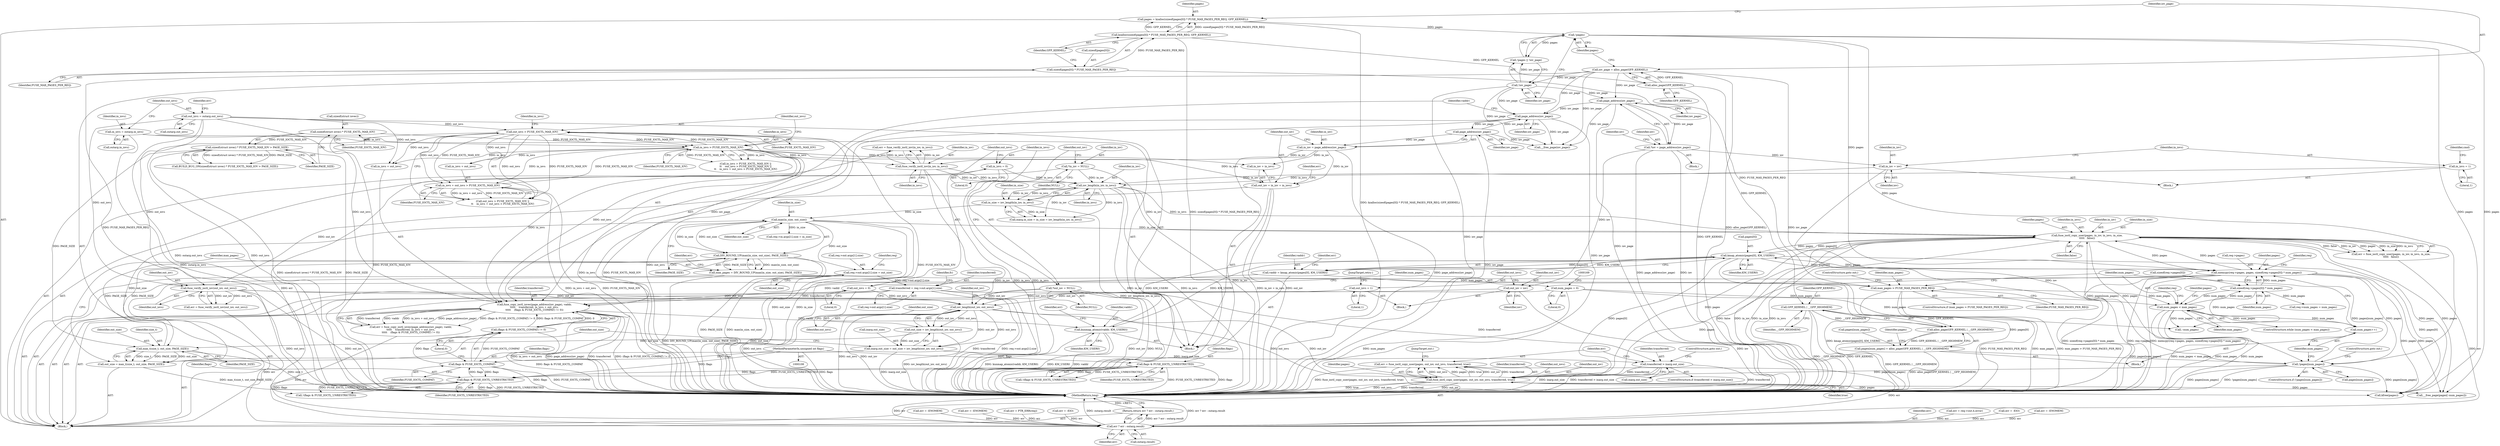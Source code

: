 digraph "0_linux_7572777eef78ebdee1ecb7c258c0ef94d35bad16@API" {
"1000630" [label="(Call,err = fuse_ioctl_copy_user(pages, out_iov, out_iovs, transferred, true))"];
"1000632" [label="(Call,fuse_ioctl_copy_user(pages, out_iov, out_iovs, transferred, true))"];
"1000567" [label="(Call,kmap_atomic(pages[0], KM_USER0))"];
"1000421" [label="(Call,fuse_ioctl_copy_user(pages, in_iov, in_iovs, in_size,\n\t\t\t\t\t   false))"];
"1000323" [label="(Call,memcpy(req->pages, pages, sizeof(req->pages[0]) * num_pages))"];
"1000192" [label="(Call,!pages)"];
"1000176" [label="(Call,pages = kzalloc(sizeof(pages[0]) * FUSE_MAX_PAGES_PER_REQ, GFP_KERNEL))"];
"1000178" [label="(Call,kzalloc(sizeof(pages[0]) * FUSE_MAX_PAGES_PER_REQ, GFP_KERNEL))"];
"1000179" [label="(Call,sizeof(pages[0]) * FUSE_MAX_PAGES_PER_REQ)"];
"1000300" [label="(Call,!pages[num_pages])"];
"1000291" [label="(Call,pages[num_pages] = alloc_page(GFP_KERNEL | __GFP_HIGHMEM))"];
"1000295" [label="(Call,alloc_page(GFP_KERNEL | __GFP_HIGHMEM))"];
"1000296" [label="(Call,GFP_KERNEL | __GFP_HIGHMEM)"];
"1000188" [label="(Call,alloc_page(GFP_KERNEL))"];
"1000328" [label="(Call,sizeof(req->pages[0]) * num_pages)"];
"1000287" [label="(Call,num_pages < max_pages)"];
"1000157" [label="(Call,num_pages = 0)"];
"1000305" [label="(Call,num_pages++)"];
"1000282" [label="(Call,max_pages > FUSE_MAX_PAGES_PER_REQ)"];
"1000270" [label="(Call,max_pages = DIV_ROUND_UP(max(in_size, out_size), PAGE_SIZE))"];
"1000272" [label="(Call,DIV_ROUND_UP(max(in_size, out_size), PAGE_SIZE))"];
"1000273" [label="(Call,max(in_size, out_size))"];
"1000250" [label="(Call,in_size = iov_length(in_iov, in_iovs))"];
"1000252" [label="(Call,iov_length(in_iov, in_iovs))"];
"1000141" [label="(Call,*in_iov = NULL)"];
"1000227" [label="(Call,in_iov = iov)"];
"1000204" [label="(Call,*iov = page_address(iov_page))"];
"1000206" [label="(Call,page_address(iov_page))"];
"1000186" [label="(Call,iov_page = alloc_page(GFP_KERNEL))"];
"1000194" [label="(Call,!iov_page)"];
"1000604" [label="(Call,fuse_verify_ioctl_iov(in_iov, in_iovs))"];
"1000593" [label="(Call,in_iov = page_address(iov_page))"];
"1000595" [label="(Call,page_address(iov_page))"];
"1000575" [label="(Call,page_address(iov_page))"];
"1000552" [label="(Call,in_iovs > FUSE_IOCTL_MAX_IOV)"];
"1000536" [label="(Call,in_iovs = outarg.in_iovs)"];
"1000559" [label="(Call,in_iovs + out_iovs > FUSE_IOCTL_MAX_IOV)"];
"1000556" [label="(Call,out_iovs > FUSE_IOCTL_MAX_IOV)"];
"1000541" [label="(Call,out_iovs = outarg.out_iovs)"];
"1000167" [label="(Call,sizeof(struct iovec) * FUSE_IOCTL_MAX_IOV)"];
"1000230" [label="(Call,in_iovs = 1)"];
"1000149" [label="(Call,in_iovs = 0)"];
"1000264" [label="(Call,out_size = max_t(size_t, out_size, PAGE_SIZE))"];
"1000266" [label="(Call,max_t(size_t, out_size, PAGE_SIZE))"];
"1000259" [label="(Call,out_size = iov_length(out_iov, out_iovs))"];
"1000261" [label="(Call,iov_length(out_iov, out_iovs))"];
"1000612" [label="(Call,fuse_verify_ioctl_iov(out_iov, out_iovs))"];
"1000597" [label="(Call,out_iov = in_iov + in_iovs)"];
"1000239" [label="(Call,out_iov = iov)"];
"1000145" [label="(Call,*out_iov = NULL)"];
"1000153" [label="(Call,out_iovs = 0)"];
"1000242" [label="(Call,out_iovs = 1)"];
"1000166" [label="(Call,sizeof(struct iovec) * FUSE_IOCTL_MAX_IOV > PAGE_SIZE)"];
"1000587" [label="(Call,kunmap_atomic(vaddr, KM_USER0))"];
"1000574" [label="(Call,fuse_copy_ioctl_iovec(page_address(iov_page), vaddr,\n\t\t\t\t\t    transferred, in_iovs + out_iovs,\n\t\t\t\t\t    (flags & FUSE_IOCTL_COMPAT) != 0))"];
"1000565" [label="(Call,vaddr = kmap_atomic(pages[0], KM_USER0))"];
"1000498" [label="(Call,transferred = req->out.args[1].size)"];
"1000461" [label="(Call,req->out.args[1].size = out_size)"];
"1000582" [label="(Call,(flags & FUSE_IOCTL_COMPAT) != 0)"];
"1000583" [label="(Call,flags & FUSE_IOCTL_COMPAT)"];
"1000532" [label="(Call,flags & FUSE_IOCTL_UNRESTRICTED)"];
"1000199" [label="(Call,flags & FUSE_IOCTL_UNRESTRICTED)"];
"1000112" [label="(MethodParameterIn,unsigned int flags)"];
"1000624" [label="(Call,transferred > inarg.out_size)"];
"1000255" [label="(Call,inarg.out_size = out_size = iov_length(out_iov, out_iovs))"];
"1000658" [label="(Call,err ? err : outarg.result)"];
"1000657" [label="(Return,return err ? err : outarg.result;)"];
"1000177" [label="(Identifier,pages)"];
"1000241" [label="(Identifier,iov)"];
"1000243" [label="(Identifier,out_iovs)"];
"1000596" [label="(Identifier,iov_page)"];
"1000254" [label="(Identifier,in_iovs)"];
"1000231" [label="(Identifier,in_iovs)"];
"1000112" [label="(MethodParameterIn,unsigned int flags)"];
"1000541" [label="(Call,out_iovs = outarg.out_iovs)"];
"1000498" [label="(Call,transferred = req->out.args[1].size)"];
"1000269" [label="(Identifier,PAGE_SIZE)"];
"1000229" [label="(Identifier,iov)"];
"1000603" [label="(Identifier,err)"];
"1000568" [label="(Call,pages[0])"];
"1000585" [label="(Identifier,FUSE_IOCTL_COMPAT)"];
"1000170" [label="(Identifier,FUSE_IOCTL_MAX_IOV)"];
"1000200" [label="(Identifier,flags)"];
"1000660" [label="(Identifier,err)"];
"1000284" [label="(Identifier,FUSE_MAX_PAGES_PER_REQ)"];
"1000500" [label="(Call,req->out.args[1].size)"];
"1000554" [label="(Identifier,FUSE_IOCTL_MAX_IOV)"];
"1000629" [label="(ControlStructure,goto out;)"];
"1000256" [label="(Call,inarg.out_size)"];
"1000266" [label="(Call,max_t(size_t, out_size, PAGE_SIZE))"];
"1000659" [label="(Identifier,err)"];
"1000147" [label="(Identifier,NULL)"];
"1000207" [label="(Identifier,iov_page)"];
"1000636" [label="(Identifier,transferred)"];
"1000573" [label="(Identifier,err)"];
"1000262" [label="(Identifier,out_iov)"];
"1000547" [label="(Identifier,err)"];
"1000489" [label="(Call,err = req->out.h.error)"];
"1000283" [label="(Identifier,max_pages)"];
"1000524" [label="(Block,)"];
"1000602" [label="(Call,err = fuse_verify_ioctl_iov(in_iov, in_iovs))"];
"1000543" [label="(Call,outarg.out_iovs)"];
"1000210" [label="(Identifier,iov)"];
"1000614" [label="(Identifier,out_iovs)"];
"1000171" [label="(Identifier,PAGE_SIZE)"];
"1000499" [label="(Identifier,transferred)"];
"1000178" [label="(Call,kzalloc(sizeof(pages[0]) * FUSE_MAX_PAGES_PER_REQ, GFP_KERNEL))"];
"1000278" [label="(Identifier,err)"];
"1000199" [label="(Call,flags & FUSE_IOCTL_UNRESTRICTED)"];
"1000661" [label="(Call,outarg.result)"];
"1000246" [label="(Call,inarg.in_size = in_size = iov_length(in_iov, in_iovs))"];
"1000605" [label="(Identifier,in_iov)"];
"1000289" [label="(Identifier,max_pages)"];
"1000149" [label="(Call,in_iovs = 0)"];
"1000567" [label="(Call,kmap_atomic(pages[0], KM_USER0))"];
"1000612" [label="(Call,fuse_verify_ioctl_iov(out_iov, out_iovs))"];
"1000188" [label="(Call,alloc_page(GFP_KERNEL))"];
"1000305" [label="(Call,num_pages++)"];
"1000157" [label="(Call,num_pages = 0)"];
"1000228" [label="(Identifier,in_iov)"];
"1000259" [label="(Call,out_size = iov_length(out_iov, out_iovs))"];
"1000422" [label="(Identifier,pages)"];
"1000604" [label="(Call,fuse_verify_ioctl_iov(in_iov, in_iovs))"];
"1000613" [label="(Identifier,out_iov)"];
"1000583" [label="(Call,flags & FUSE_IOCTL_COMPAT)"];
"1000424" [label="(Identifier,in_iovs)"];
"1000561" [label="(Identifier,in_iovs)"];
"1000271" [label="(Identifier,max_pages)"];
"1000146" [label="(Identifier,out_iov)"];
"1000292" [label="(Call,pages[num_pages])"];
"1000328" [label="(Call,sizeof(req->pages[0]) * num_pages)"];
"1000275" [label="(Identifier,out_size)"];
"1000176" [label="(Call,pages = kzalloc(sizeof(pages[0]) * FUSE_MAX_PAGES_PER_REQ, GFP_KERNEL))"];
"1000323" [label="(Call,memcpy(req->pages, pages, sizeof(req->pages[0]) * num_pages))"];
"1000242" [label="(Call,out_iovs = 1)"];
"1000230" [label="(Call,in_iovs = 1)"];
"1000589" [label="(Identifier,KM_USER0)"];
"1000195" [label="(Identifier,iov_page)"];
"1000536" [label="(Call,in_iovs = outarg.in_iovs)"];
"1000245" [label="(JumpTarget,retry:)"];
"1000179" [label="(Call,sizeof(pages[0]) * FUSE_MAX_PAGES_PER_REQ)"];
"1000227" [label="(Call,in_iov = iov)"];
"1000329" [label="(Call,sizeof(req->pages[0]))"];
"1000180" [label="(Call,sizeof(pages[0]))"];
"1000626" [label="(Call,inarg.out_size)"];
"1000635" [label="(Identifier,out_iovs)"];
"1000560" [label="(Call,in_iovs + out_iovs)"];
"1000205" [label="(Identifier,iov)"];
"1000419" [label="(Call,err = fuse_ioctl_copy_user(pages, in_iov, in_iovs, in_size,\n\t\t\t\t\t   false))"];
"1000638" [label="(JumpTarget,out:)"];
"1000335" [label="(Identifier,num_pages)"];
"1000226" [label="(Block,)"];
"1000634" [label="(Identifier,out_iov)"];
"1000287" [label="(Call,num_pages < max_pages)"];
"1000551" [label="(Call,in_iovs > FUSE_IOCTL_MAX_IOV ||\n\t\t    out_iovs > FUSE_IOCTL_MAX_IOV ||\n\t\t    in_iovs + out_iovs > FUSE_IOCTL_MAX_IOV)"];
"1000244" [label="(Literal,1)"];
"1000555" [label="(Call,out_iovs > FUSE_IOCTL_MAX_IOV ||\n\t\t    in_iovs + out_iovs > FUSE_IOCTL_MAX_IOV)"];
"1000264" [label="(Call,out_size = max_t(size_t, out_size, PAGE_SIZE))"];
"1000462" [label="(Call,req->out.args[1].size)"];
"1000633" [label="(Identifier,pages)"];
"1000261" [label="(Call,iov_length(out_iov, out_iovs))"];
"1000650" [label="(Call,__free_page(pages[--num_pages]))"];
"1000304" [label="(ControlStructure,goto out;)"];
"1000202" [label="(Block,)"];
"1000302" [label="(Identifier,pages)"];
"1000143" [label="(Identifier,NULL)"];
"1000606" [label="(Identifier,in_iovs)"];
"1000538" [label="(Call,outarg.in_iovs)"];
"1000533" [label="(Identifier,flags)"];
"1000308" [label="(Identifier,req)"];
"1000285" [label="(ControlStructure,goto out;)"];
"1000475" [label="(Identifier,req)"];
"1000576" [label="(Identifier,iov_page)"];
"1000184" [label="(Identifier,FUSE_MAX_PAGES_PER_REQ)"];
"1000291" [label="(Call,pages[num_pages] = alloc_page(GFP_KERNEL | __GFP_HIGHMEM))"];
"1000526" [label="(Call,err = -EIO)"];
"1000238" [label="(Block,)"];
"1000141" [label="(Call,*in_iov = NULL)"];
"1000250" [label="(Call,in_size = iov_length(in_iov, in_iovs))"];
"1000277" [label="(Call,err = -ENOMEM)"];
"1000582" [label="(Call,(flags & FUSE_IOCTL_COMPAT) != 0)"];
"1000172" [label="(Call,err = -ENOMEM)"];
"1000268" [label="(Identifier,out_size)"];
"1000532" [label="(Call,flags & FUSE_IOCTL_UNRESTRICTED)"];
"1000191" [label="(Call,!pages || !iov_page)"];
"1000301" [label="(Call,pages[num_pages])"];
"1000260" [label="(Identifier,out_size)"];
"1000273" [label="(Call,max(in_size, out_size))"];
"1000558" [label="(Identifier,FUSE_IOCTL_MAX_IOV)"];
"1000288" [label="(Identifier,num_pages)"];
"1000630" [label="(Call,err = fuse_ioctl_copy_user(pages, out_iov, out_iovs, transferred, true))"];
"1000232" [label="(Literal,1)"];
"1000251" [label="(Identifier,in_size)"];
"1000575" [label="(Call,page_address(iov_page))"];
"1000587" [label="(Call,kunmap_atomic(vaddr, KM_USER0))"];
"1000658" [label="(Call,err ? err : outarg.result)"];
"1000324" [label="(Call,req->pages)"];
"1000563" [label="(Identifier,FUSE_IOCTL_MAX_IOV)"];
"1000270" [label="(Call,max_pages = DIV_ROUND_UP(max(in_size, out_size), PAGE_SIZE))"];
"1000192" [label="(Call,!pages)"];
"1000632" [label="(Call,fuse_ioctl_copy_user(pages, out_iov, out_iovs, transferred, true))"];
"1000565" [label="(Call,vaddr = kmap_atomic(pages[0], KM_USER0))"];
"1000542" [label="(Identifier,out_iovs)"];
"1000588" [label="(Identifier,vaddr)"];
"1000158" [label="(Identifier,num_pages)"];
"1000546" [label="(Call,err = -ENOMEM)"];
"1000198" [label="(Call,!(flags & FUSE_IOCTL_UNRESTRICTED))"];
"1000426" [label="(Identifier,false)"];
"1000154" [label="(Identifier,out_iovs)"];
"1000657" [label="(Return,return err ? err : outarg.result;)"];
"1000186" [label="(Call,iov_page = alloc_page(GFP_KERNEL))"];
"1000315" [label="(Call,err = PTR_ERR(req))"];
"1000193" [label="(Identifier,pages)"];
"1000306" [label="(Identifier,num_pages)"];
"1000664" [label="(MethodReturn,long)"];
"1000566" [label="(Identifier,vaddr)"];
"1000595" [label="(Call,page_address(iov_page))"];
"1000267" [label="(Identifier,size_t)"];
"1000537" [label="(Identifier,in_iovs)"];
"1000631" [label="(Identifier,err)"];
"1000167" [label="(Call,sizeof(struct iovec) * FUSE_IOCTL_MAX_IOV)"];
"1000153" [label="(Call,out_iovs = 0)"];
"1000619" [label="(Call,err = -EIO)"];
"1000295" [label="(Call,alloc_page(GFP_KERNEL | __GFP_HIGHMEM))"];
"1000185" [label="(Identifier,GFP_KERNEL)"];
"1000623" [label="(ControlStructure,if (transferred > inarg.out_size))"];
"1000423" [label="(Identifier,in_iov)"];
"1000556" [label="(Call,out_iovs > FUSE_IOCTL_MAX_IOV)"];
"1000265" [label="(Identifier,out_size)"];
"1000155" [label="(Literal,0)"];
"1000204" [label="(Call,*iov = page_address(iov_page))"];
"1000201" [label="(Identifier,FUSE_IOCTL_UNRESTRICTED)"];
"1000239" [label="(Call,out_iov = iov)"];
"1000189" [label="(Identifier,GFP_KERNEL)"];
"1000168" [label="(Call,sizeof(struct iovec))"];
"1000297" [label="(Identifier,GFP_KERNEL)"];
"1000272" [label="(Call,DIV_ROUND_UP(max(in_size, out_size), PAGE_SIZE))"];
"1000298" [label="(Identifier,__GFP_HIGHMEM)"];
"1000572" [label="(Call,err = fuse_copy_ioctl_iovec(page_address(iov_page), vaddr,\n\t\t\t\t\t    transferred, in_iovs + out_iovs,\n\t\t\t\t\t    (flags & FUSE_IOCTL_COMPAT) != 0))"];
"1000290" [label="(Block,)"];
"1000300" [label="(Call,!pages[num_pages])"];
"1000637" [label="(Identifier,true)"];
"1000653" [label="(Call,--num_pages)"];
"1000281" [label="(ControlStructure,if (max_pages > FUSE_MAX_PAGES_PER_REQ))"];
"1000165" [label="(Call,BUILD_BUG_ON(sizeof(struct iovec) * FUSE_IOCTL_MAX_IOV > PAGE_SIZE))"];
"1000531" [label="(Call,!(flags & FUSE_IOCTL_UNRESTRICTED))"];
"1000655" [label="(Call,kfree(pages))"];
"1000276" [label="(Identifier,PAGE_SIZE)"];
"1000401" [label="(Call,req->in.args[1].size = in_size)"];
"1000591" [label="(Identifier,err)"];
"1000597" [label="(Call,out_iov = in_iov + in_iovs)"];
"1000299" [label="(ControlStructure,if (!pages[num_pages]))"];
"1000593" [label="(Call,in_iov = page_address(iov_page))"];
"1000113" [label="(Block,)"];
"1000296" [label="(Call,GFP_KERNEL | __GFP_HIGHMEM)"];
"1000559" [label="(Call,in_iovs + out_iovs > FUSE_IOCTL_MAX_IOV)"];
"1000598" [label="(Identifier,out_iov)"];
"1000586" [label="(Literal,0)"];
"1000145" [label="(Call,*out_iov = NULL)"];
"1000263" [label="(Identifier,out_iovs)"];
"1000274" [label="(Identifier,in_size)"];
"1000194" [label="(Call,!iov_page)"];
"1000166" [label="(Call,sizeof(struct iovec) * FUSE_IOCTL_MAX_IOV > PAGE_SIZE)"];
"1000293" [label="(Identifier,pages)"];
"1000571" [label="(Identifier,KM_USER0)"];
"1000327" [label="(Identifier,pages)"];
"1000206" [label="(Call,page_address(iov_page))"];
"1000187" [label="(Identifier,iov_page)"];
"1000553" [label="(Identifier,in_iovs)"];
"1000336" [label="(Call,req->num_pages = num_pages)"];
"1000286" [label="(ControlStructure,while (num_pages < max_pages))"];
"1000471" [label="(Identifier,out_size)"];
"1000252" [label="(Call,iov_length(in_iov, in_iovs))"];
"1000579" [label="(Call,in_iovs + out_iovs)"];
"1000461" [label="(Call,req->out.args[1].size = out_size)"];
"1000338" [label="(Identifier,req)"];
"1000425" [label="(Identifier,in_size)"];
"1000151" [label="(Literal,0)"];
"1000610" [label="(Call,err = fuse_verify_ioctl_iov(out_iov, out_iovs))"];
"1000557" [label="(Identifier,out_iovs)"];
"1000594" [label="(Identifier,in_iov)"];
"1000150" [label="(Identifier,in_iovs)"];
"1000253" [label="(Identifier,in_iov)"];
"1000584" [label="(Identifier,flags)"];
"1000646" [label="(Call,__free_page(iov_page))"];
"1000236" [label="(Identifier,cmd)"];
"1000599" [label="(Call,in_iov + in_iovs)"];
"1000240" [label="(Identifier,out_iov)"];
"1000510" [label="(Identifier,fc)"];
"1000574" [label="(Call,fuse_copy_ioctl_iovec(page_address(iov_page), vaddr,\n\t\t\t\t\t    transferred, in_iovs + out_iovs,\n\t\t\t\t\t    (flags & FUSE_IOCTL_COMPAT) != 0))"];
"1000142" [label="(Identifier,in_iov)"];
"1000552" [label="(Call,in_iovs > FUSE_IOCTL_MAX_IOV)"];
"1000282" [label="(Call,max_pages > FUSE_MAX_PAGES_PER_REQ)"];
"1000625" [label="(Identifier,transferred)"];
"1000578" [label="(Identifier,transferred)"];
"1000421" [label="(Call,fuse_ioctl_copy_user(pages, in_iov, in_iovs, in_size,\n\t\t\t\t\t   false))"];
"1000534" [label="(Identifier,FUSE_IOCTL_UNRESTRICTED)"];
"1000159" [label="(Literal,0)"];
"1000255" [label="(Call,inarg.out_size = out_size = iov_length(out_iov, out_iovs))"];
"1000577" [label="(Identifier,vaddr)"];
"1000624" [label="(Call,transferred > inarg.out_size)"];
"1000630" -> "1000113"  [label="AST: "];
"1000630" -> "1000632"  [label="CFG: "];
"1000631" -> "1000630"  [label="AST: "];
"1000632" -> "1000630"  [label="AST: "];
"1000638" -> "1000630"  [label="CFG: "];
"1000630" -> "1000664"  [label="DDG: fuse_ioctl_copy_user(pages, out_iov, out_iovs, transferred, true)"];
"1000632" -> "1000630"  [label="DDG: out_iovs"];
"1000632" -> "1000630"  [label="DDG: pages"];
"1000632" -> "1000630"  [label="DDG: true"];
"1000632" -> "1000630"  [label="DDG: out_iov"];
"1000632" -> "1000630"  [label="DDG: transferred"];
"1000630" -> "1000658"  [label="DDG: err"];
"1000632" -> "1000637"  [label="CFG: "];
"1000633" -> "1000632"  [label="AST: "];
"1000634" -> "1000632"  [label="AST: "];
"1000635" -> "1000632"  [label="AST: "];
"1000636" -> "1000632"  [label="AST: "];
"1000637" -> "1000632"  [label="AST: "];
"1000632" -> "1000664"  [label="DDG: true"];
"1000632" -> "1000664"  [label="DDG: out_iovs"];
"1000632" -> "1000664"  [label="DDG: transferred"];
"1000632" -> "1000664"  [label="DDG: out_iov"];
"1000567" -> "1000632"  [label="DDG: pages[0]"];
"1000421" -> "1000632"  [label="DDG: pages"];
"1000323" -> "1000632"  [label="DDG: pages"];
"1000300" -> "1000632"  [label="DDG: pages[num_pages]"];
"1000261" -> "1000632"  [label="DDG: out_iov"];
"1000261" -> "1000632"  [label="DDG: out_iovs"];
"1000624" -> "1000632"  [label="DDG: transferred"];
"1000632" -> "1000650"  [label="DDG: pages"];
"1000632" -> "1000655"  [label="DDG: pages"];
"1000567" -> "1000565"  [label="AST: "];
"1000567" -> "1000571"  [label="CFG: "];
"1000568" -> "1000567"  [label="AST: "];
"1000571" -> "1000567"  [label="AST: "];
"1000565" -> "1000567"  [label="CFG: "];
"1000567" -> "1000664"  [label="DDG: pages[0]"];
"1000567" -> "1000323"  [label="DDG: pages[0]"];
"1000567" -> "1000421"  [label="DDG: pages[0]"];
"1000567" -> "1000565"  [label="DDG: pages[0]"];
"1000567" -> "1000565"  [label="DDG: KM_USER0"];
"1000421" -> "1000567"  [label="DDG: pages"];
"1000323" -> "1000567"  [label="DDG: pages"];
"1000587" -> "1000567"  [label="DDG: KM_USER0"];
"1000567" -> "1000587"  [label="DDG: KM_USER0"];
"1000567" -> "1000655"  [label="DDG: pages[0]"];
"1000421" -> "1000419"  [label="AST: "];
"1000421" -> "1000426"  [label="CFG: "];
"1000422" -> "1000421"  [label="AST: "];
"1000423" -> "1000421"  [label="AST: "];
"1000424" -> "1000421"  [label="AST: "];
"1000425" -> "1000421"  [label="AST: "];
"1000426" -> "1000421"  [label="AST: "];
"1000419" -> "1000421"  [label="CFG: "];
"1000421" -> "1000664"  [label="DDG: false"];
"1000421" -> "1000664"  [label="DDG: in_iov"];
"1000421" -> "1000664"  [label="DDG: in_size"];
"1000421" -> "1000664"  [label="DDG: in_iovs"];
"1000421" -> "1000300"  [label="DDG: pages"];
"1000421" -> "1000323"  [label="DDG: pages"];
"1000421" -> "1000419"  [label="DDG: false"];
"1000421" -> "1000419"  [label="DDG: in_iov"];
"1000421" -> "1000419"  [label="DDG: pages"];
"1000421" -> "1000419"  [label="DDG: in_size"];
"1000421" -> "1000419"  [label="DDG: in_iovs"];
"1000323" -> "1000421"  [label="DDG: pages"];
"1000300" -> "1000421"  [label="DDG: pages[num_pages]"];
"1000252" -> "1000421"  [label="DDG: in_iov"];
"1000252" -> "1000421"  [label="DDG: in_iovs"];
"1000273" -> "1000421"  [label="DDG: in_size"];
"1000421" -> "1000650"  [label="DDG: pages"];
"1000421" -> "1000655"  [label="DDG: pages"];
"1000323" -> "1000113"  [label="AST: "];
"1000323" -> "1000328"  [label="CFG: "];
"1000324" -> "1000323"  [label="AST: "];
"1000327" -> "1000323"  [label="AST: "];
"1000328" -> "1000323"  [label="AST: "];
"1000338" -> "1000323"  [label="CFG: "];
"1000323" -> "1000664"  [label="DDG: sizeof(req->pages[0]) * num_pages"];
"1000323" -> "1000664"  [label="DDG: req->pages"];
"1000323" -> "1000664"  [label="DDG: memcpy(req->pages, pages, sizeof(req->pages[0]) * num_pages)"];
"1000323" -> "1000300"  [label="DDG: pages"];
"1000192" -> "1000323"  [label="DDG: pages"];
"1000300" -> "1000323"  [label="DDG: pages[num_pages]"];
"1000328" -> "1000323"  [label="DDG: num_pages"];
"1000323" -> "1000650"  [label="DDG: pages"];
"1000323" -> "1000655"  [label="DDG: pages"];
"1000192" -> "1000191"  [label="AST: "];
"1000192" -> "1000193"  [label="CFG: "];
"1000193" -> "1000192"  [label="AST: "];
"1000195" -> "1000192"  [label="CFG: "];
"1000191" -> "1000192"  [label="CFG: "];
"1000192" -> "1000191"  [label="DDG: pages"];
"1000176" -> "1000192"  [label="DDG: pages"];
"1000192" -> "1000300"  [label="DDG: pages"];
"1000192" -> "1000650"  [label="DDG: pages"];
"1000192" -> "1000655"  [label="DDG: pages"];
"1000176" -> "1000113"  [label="AST: "];
"1000176" -> "1000178"  [label="CFG: "];
"1000177" -> "1000176"  [label="AST: "];
"1000178" -> "1000176"  [label="AST: "];
"1000187" -> "1000176"  [label="CFG: "];
"1000176" -> "1000664"  [label="DDG: kzalloc(sizeof(pages[0]) * FUSE_MAX_PAGES_PER_REQ, GFP_KERNEL)"];
"1000178" -> "1000176"  [label="DDG: sizeof(pages[0]) * FUSE_MAX_PAGES_PER_REQ"];
"1000178" -> "1000176"  [label="DDG: GFP_KERNEL"];
"1000178" -> "1000185"  [label="CFG: "];
"1000179" -> "1000178"  [label="AST: "];
"1000185" -> "1000178"  [label="AST: "];
"1000178" -> "1000664"  [label="DDG: sizeof(pages[0]) * FUSE_MAX_PAGES_PER_REQ"];
"1000179" -> "1000178"  [label="DDG: FUSE_MAX_PAGES_PER_REQ"];
"1000178" -> "1000188"  [label="DDG: GFP_KERNEL"];
"1000179" -> "1000184"  [label="CFG: "];
"1000180" -> "1000179"  [label="AST: "];
"1000184" -> "1000179"  [label="AST: "];
"1000185" -> "1000179"  [label="CFG: "];
"1000179" -> "1000664"  [label="DDG: FUSE_MAX_PAGES_PER_REQ"];
"1000179" -> "1000282"  [label="DDG: FUSE_MAX_PAGES_PER_REQ"];
"1000300" -> "1000299"  [label="AST: "];
"1000300" -> "1000301"  [label="CFG: "];
"1000301" -> "1000300"  [label="AST: "];
"1000304" -> "1000300"  [label="CFG: "];
"1000306" -> "1000300"  [label="CFG: "];
"1000300" -> "1000664"  [label="DDG: pages[num_pages]"];
"1000300" -> "1000664"  [label="DDG: !pages[num_pages]"];
"1000291" -> "1000300"  [label="DDG: pages[num_pages]"];
"1000300" -> "1000655"  [label="DDG: pages[num_pages]"];
"1000291" -> "1000290"  [label="AST: "];
"1000291" -> "1000295"  [label="CFG: "];
"1000292" -> "1000291"  [label="AST: "];
"1000295" -> "1000291"  [label="AST: "];
"1000302" -> "1000291"  [label="CFG: "];
"1000291" -> "1000664"  [label="DDG: alloc_page(GFP_KERNEL | __GFP_HIGHMEM)"];
"1000295" -> "1000291"  [label="DDG: GFP_KERNEL | __GFP_HIGHMEM"];
"1000295" -> "1000296"  [label="CFG: "];
"1000296" -> "1000295"  [label="AST: "];
"1000295" -> "1000664"  [label="DDG: GFP_KERNEL | __GFP_HIGHMEM"];
"1000296" -> "1000295"  [label="DDG: GFP_KERNEL"];
"1000296" -> "1000295"  [label="DDG: __GFP_HIGHMEM"];
"1000296" -> "1000298"  [label="CFG: "];
"1000297" -> "1000296"  [label="AST: "];
"1000298" -> "1000296"  [label="AST: "];
"1000296" -> "1000664"  [label="DDG: __GFP_HIGHMEM"];
"1000296" -> "1000664"  [label="DDG: GFP_KERNEL"];
"1000188" -> "1000296"  [label="DDG: GFP_KERNEL"];
"1000188" -> "1000186"  [label="AST: "];
"1000188" -> "1000189"  [label="CFG: "];
"1000189" -> "1000188"  [label="AST: "];
"1000186" -> "1000188"  [label="CFG: "];
"1000188" -> "1000664"  [label="DDG: GFP_KERNEL"];
"1000188" -> "1000186"  [label="DDG: GFP_KERNEL"];
"1000328" -> "1000335"  [label="CFG: "];
"1000329" -> "1000328"  [label="AST: "];
"1000335" -> "1000328"  [label="AST: "];
"1000328" -> "1000287"  [label="DDG: num_pages"];
"1000287" -> "1000328"  [label="DDG: num_pages"];
"1000328" -> "1000336"  [label="DDG: num_pages"];
"1000328" -> "1000653"  [label="DDG: num_pages"];
"1000287" -> "1000286"  [label="AST: "];
"1000287" -> "1000289"  [label="CFG: "];
"1000288" -> "1000287"  [label="AST: "];
"1000289" -> "1000287"  [label="AST: "];
"1000293" -> "1000287"  [label="CFG: "];
"1000308" -> "1000287"  [label="CFG: "];
"1000287" -> "1000664"  [label="DDG: num_pages < max_pages"];
"1000287" -> "1000664"  [label="DDG: max_pages"];
"1000287" -> "1000664"  [label="DDG: num_pages"];
"1000157" -> "1000287"  [label="DDG: num_pages"];
"1000305" -> "1000287"  [label="DDG: num_pages"];
"1000282" -> "1000287"  [label="DDG: max_pages"];
"1000287" -> "1000305"  [label="DDG: num_pages"];
"1000287" -> "1000653"  [label="DDG: num_pages"];
"1000157" -> "1000113"  [label="AST: "];
"1000157" -> "1000159"  [label="CFG: "];
"1000158" -> "1000157"  [label="AST: "];
"1000159" -> "1000157"  [label="AST: "];
"1000169" -> "1000157"  [label="CFG: "];
"1000157" -> "1000664"  [label="DDG: num_pages"];
"1000157" -> "1000653"  [label="DDG: num_pages"];
"1000305" -> "1000290"  [label="AST: "];
"1000305" -> "1000306"  [label="CFG: "];
"1000306" -> "1000305"  [label="AST: "];
"1000288" -> "1000305"  [label="CFG: "];
"1000282" -> "1000281"  [label="AST: "];
"1000282" -> "1000284"  [label="CFG: "];
"1000283" -> "1000282"  [label="AST: "];
"1000284" -> "1000282"  [label="AST: "];
"1000285" -> "1000282"  [label="CFG: "];
"1000288" -> "1000282"  [label="CFG: "];
"1000282" -> "1000664"  [label="DDG: max_pages > FUSE_MAX_PAGES_PER_REQ"];
"1000282" -> "1000664"  [label="DDG: FUSE_MAX_PAGES_PER_REQ"];
"1000282" -> "1000664"  [label="DDG: max_pages"];
"1000270" -> "1000282"  [label="DDG: max_pages"];
"1000270" -> "1000113"  [label="AST: "];
"1000270" -> "1000272"  [label="CFG: "];
"1000271" -> "1000270"  [label="AST: "];
"1000272" -> "1000270"  [label="AST: "];
"1000278" -> "1000270"  [label="CFG: "];
"1000270" -> "1000664"  [label="DDG: DIV_ROUND_UP(max(in_size, out_size), PAGE_SIZE)"];
"1000272" -> "1000270"  [label="DDG: max(in_size, out_size)"];
"1000272" -> "1000270"  [label="DDG: PAGE_SIZE"];
"1000272" -> "1000276"  [label="CFG: "];
"1000273" -> "1000272"  [label="AST: "];
"1000276" -> "1000272"  [label="AST: "];
"1000272" -> "1000664"  [label="DDG: PAGE_SIZE"];
"1000272" -> "1000664"  [label="DDG: max(in_size, out_size)"];
"1000272" -> "1000266"  [label="DDG: PAGE_SIZE"];
"1000273" -> "1000272"  [label="DDG: in_size"];
"1000273" -> "1000272"  [label="DDG: out_size"];
"1000266" -> "1000272"  [label="DDG: PAGE_SIZE"];
"1000273" -> "1000275"  [label="CFG: "];
"1000274" -> "1000273"  [label="AST: "];
"1000275" -> "1000273"  [label="AST: "];
"1000276" -> "1000273"  [label="CFG: "];
"1000273" -> "1000664"  [label="DDG: out_size"];
"1000273" -> "1000664"  [label="DDG: in_size"];
"1000250" -> "1000273"  [label="DDG: in_size"];
"1000264" -> "1000273"  [label="DDG: out_size"];
"1000273" -> "1000401"  [label="DDG: in_size"];
"1000273" -> "1000461"  [label="DDG: out_size"];
"1000250" -> "1000246"  [label="AST: "];
"1000250" -> "1000252"  [label="CFG: "];
"1000251" -> "1000250"  [label="AST: "];
"1000252" -> "1000250"  [label="AST: "];
"1000246" -> "1000250"  [label="CFG: "];
"1000250" -> "1000664"  [label="DDG: iov_length(in_iov, in_iovs)"];
"1000250" -> "1000246"  [label="DDG: in_size"];
"1000252" -> "1000250"  [label="DDG: in_iov"];
"1000252" -> "1000250"  [label="DDG: in_iovs"];
"1000252" -> "1000254"  [label="CFG: "];
"1000253" -> "1000252"  [label="AST: "];
"1000254" -> "1000252"  [label="AST: "];
"1000252" -> "1000664"  [label="DDG: in_iov"];
"1000252" -> "1000664"  [label="DDG: in_iovs"];
"1000252" -> "1000246"  [label="DDG: in_iov"];
"1000252" -> "1000246"  [label="DDG: in_iovs"];
"1000141" -> "1000252"  [label="DDG: in_iov"];
"1000227" -> "1000252"  [label="DDG: in_iov"];
"1000604" -> "1000252"  [label="DDG: in_iov"];
"1000604" -> "1000252"  [label="DDG: in_iovs"];
"1000230" -> "1000252"  [label="DDG: in_iovs"];
"1000149" -> "1000252"  [label="DDG: in_iovs"];
"1000141" -> "1000113"  [label="AST: "];
"1000141" -> "1000143"  [label="CFG: "];
"1000142" -> "1000141"  [label="AST: "];
"1000143" -> "1000141"  [label="AST: "];
"1000146" -> "1000141"  [label="CFG: "];
"1000141" -> "1000664"  [label="DDG: in_iov"];
"1000227" -> "1000226"  [label="AST: "];
"1000227" -> "1000229"  [label="CFG: "];
"1000228" -> "1000227"  [label="AST: "];
"1000229" -> "1000227"  [label="AST: "];
"1000231" -> "1000227"  [label="CFG: "];
"1000227" -> "1000664"  [label="DDG: iov"];
"1000204" -> "1000227"  [label="DDG: iov"];
"1000204" -> "1000202"  [label="AST: "];
"1000204" -> "1000206"  [label="CFG: "];
"1000205" -> "1000204"  [label="AST: "];
"1000206" -> "1000204"  [label="AST: "];
"1000210" -> "1000204"  [label="CFG: "];
"1000204" -> "1000664"  [label="DDG: page_address(iov_page)"];
"1000204" -> "1000664"  [label="DDG: iov"];
"1000206" -> "1000204"  [label="DDG: iov_page"];
"1000204" -> "1000239"  [label="DDG: iov"];
"1000206" -> "1000207"  [label="CFG: "];
"1000207" -> "1000206"  [label="AST: "];
"1000206" -> "1000664"  [label="DDG: iov_page"];
"1000186" -> "1000206"  [label="DDG: iov_page"];
"1000194" -> "1000206"  [label="DDG: iov_page"];
"1000206" -> "1000575"  [label="DDG: iov_page"];
"1000206" -> "1000646"  [label="DDG: iov_page"];
"1000186" -> "1000113"  [label="AST: "];
"1000187" -> "1000186"  [label="AST: "];
"1000193" -> "1000186"  [label="CFG: "];
"1000186" -> "1000664"  [label="DDG: alloc_page(GFP_KERNEL)"];
"1000186" -> "1000664"  [label="DDG: iov_page"];
"1000186" -> "1000194"  [label="DDG: iov_page"];
"1000186" -> "1000575"  [label="DDG: iov_page"];
"1000186" -> "1000646"  [label="DDG: iov_page"];
"1000194" -> "1000191"  [label="AST: "];
"1000194" -> "1000195"  [label="CFG: "];
"1000195" -> "1000194"  [label="AST: "];
"1000191" -> "1000194"  [label="CFG: "];
"1000194" -> "1000664"  [label="DDG: iov_page"];
"1000194" -> "1000191"  [label="DDG: iov_page"];
"1000194" -> "1000575"  [label="DDG: iov_page"];
"1000194" -> "1000646"  [label="DDG: iov_page"];
"1000604" -> "1000602"  [label="AST: "];
"1000604" -> "1000606"  [label="CFG: "];
"1000605" -> "1000604"  [label="AST: "];
"1000606" -> "1000604"  [label="AST: "];
"1000602" -> "1000604"  [label="CFG: "];
"1000604" -> "1000664"  [label="DDG: in_iov"];
"1000604" -> "1000664"  [label="DDG: in_iovs"];
"1000604" -> "1000602"  [label="DDG: in_iov"];
"1000604" -> "1000602"  [label="DDG: in_iovs"];
"1000593" -> "1000604"  [label="DDG: in_iov"];
"1000552" -> "1000604"  [label="DDG: in_iovs"];
"1000593" -> "1000524"  [label="AST: "];
"1000593" -> "1000595"  [label="CFG: "];
"1000594" -> "1000593"  [label="AST: "];
"1000595" -> "1000593"  [label="AST: "];
"1000598" -> "1000593"  [label="CFG: "];
"1000593" -> "1000664"  [label="DDG: page_address(iov_page)"];
"1000595" -> "1000593"  [label="DDG: iov_page"];
"1000593" -> "1000597"  [label="DDG: in_iov"];
"1000593" -> "1000599"  [label="DDG: in_iov"];
"1000595" -> "1000596"  [label="CFG: "];
"1000596" -> "1000595"  [label="AST: "];
"1000595" -> "1000664"  [label="DDG: iov_page"];
"1000595" -> "1000575"  [label="DDG: iov_page"];
"1000575" -> "1000595"  [label="DDG: iov_page"];
"1000595" -> "1000646"  [label="DDG: iov_page"];
"1000575" -> "1000574"  [label="AST: "];
"1000575" -> "1000576"  [label="CFG: "];
"1000576" -> "1000575"  [label="AST: "];
"1000577" -> "1000575"  [label="CFG: "];
"1000575" -> "1000664"  [label="DDG: iov_page"];
"1000575" -> "1000574"  [label="DDG: iov_page"];
"1000575" -> "1000646"  [label="DDG: iov_page"];
"1000552" -> "1000551"  [label="AST: "];
"1000552" -> "1000554"  [label="CFG: "];
"1000553" -> "1000552"  [label="AST: "];
"1000554" -> "1000552"  [label="AST: "];
"1000557" -> "1000552"  [label="CFG: "];
"1000551" -> "1000552"  [label="CFG: "];
"1000552" -> "1000664"  [label="DDG: in_iovs"];
"1000552" -> "1000664"  [label="DDG: FUSE_IOCTL_MAX_IOV"];
"1000552" -> "1000551"  [label="DDG: in_iovs"];
"1000552" -> "1000551"  [label="DDG: FUSE_IOCTL_MAX_IOV"];
"1000536" -> "1000552"  [label="DDG: in_iovs"];
"1000559" -> "1000552"  [label="DDG: FUSE_IOCTL_MAX_IOV"];
"1000556" -> "1000552"  [label="DDG: FUSE_IOCTL_MAX_IOV"];
"1000167" -> "1000552"  [label="DDG: FUSE_IOCTL_MAX_IOV"];
"1000552" -> "1000556"  [label="DDG: FUSE_IOCTL_MAX_IOV"];
"1000552" -> "1000559"  [label="DDG: in_iovs"];
"1000552" -> "1000560"  [label="DDG: in_iovs"];
"1000552" -> "1000574"  [label="DDG: in_iovs"];
"1000552" -> "1000579"  [label="DDG: in_iovs"];
"1000552" -> "1000597"  [label="DDG: in_iovs"];
"1000552" -> "1000599"  [label="DDG: in_iovs"];
"1000536" -> "1000524"  [label="AST: "];
"1000536" -> "1000538"  [label="CFG: "];
"1000537" -> "1000536"  [label="AST: "];
"1000538" -> "1000536"  [label="AST: "];
"1000542" -> "1000536"  [label="CFG: "];
"1000536" -> "1000664"  [label="DDG: outarg.in_iovs"];
"1000559" -> "1000555"  [label="AST: "];
"1000559" -> "1000563"  [label="CFG: "];
"1000560" -> "1000559"  [label="AST: "];
"1000563" -> "1000559"  [label="AST: "];
"1000555" -> "1000559"  [label="CFG: "];
"1000559" -> "1000664"  [label="DDG: in_iovs + out_iovs"];
"1000559" -> "1000664"  [label="DDG: FUSE_IOCTL_MAX_IOV"];
"1000559" -> "1000555"  [label="DDG: in_iovs + out_iovs"];
"1000559" -> "1000555"  [label="DDG: FUSE_IOCTL_MAX_IOV"];
"1000556" -> "1000559"  [label="DDG: out_iovs"];
"1000556" -> "1000559"  [label="DDG: FUSE_IOCTL_MAX_IOV"];
"1000556" -> "1000555"  [label="AST: "];
"1000556" -> "1000558"  [label="CFG: "];
"1000557" -> "1000556"  [label="AST: "];
"1000558" -> "1000556"  [label="AST: "];
"1000561" -> "1000556"  [label="CFG: "];
"1000555" -> "1000556"  [label="CFG: "];
"1000556" -> "1000664"  [label="DDG: out_iovs"];
"1000556" -> "1000664"  [label="DDG: FUSE_IOCTL_MAX_IOV"];
"1000556" -> "1000555"  [label="DDG: out_iovs"];
"1000556" -> "1000555"  [label="DDG: FUSE_IOCTL_MAX_IOV"];
"1000541" -> "1000556"  [label="DDG: out_iovs"];
"1000556" -> "1000560"  [label="DDG: out_iovs"];
"1000556" -> "1000574"  [label="DDG: out_iovs"];
"1000556" -> "1000579"  [label="DDG: out_iovs"];
"1000556" -> "1000612"  [label="DDG: out_iovs"];
"1000541" -> "1000524"  [label="AST: "];
"1000541" -> "1000543"  [label="CFG: "];
"1000542" -> "1000541"  [label="AST: "];
"1000543" -> "1000541"  [label="AST: "];
"1000547" -> "1000541"  [label="CFG: "];
"1000541" -> "1000664"  [label="DDG: outarg.out_iovs"];
"1000541" -> "1000664"  [label="DDG: out_iovs"];
"1000541" -> "1000574"  [label="DDG: out_iovs"];
"1000541" -> "1000579"  [label="DDG: out_iovs"];
"1000541" -> "1000612"  [label="DDG: out_iovs"];
"1000167" -> "1000166"  [label="AST: "];
"1000167" -> "1000170"  [label="CFG: "];
"1000168" -> "1000167"  [label="AST: "];
"1000170" -> "1000167"  [label="AST: "];
"1000171" -> "1000167"  [label="CFG: "];
"1000167" -> "1000664"  [label="DDG: FUSE_IOCTL_MAX_IOV"];
"1000167" -> "1000166"  [label="DDG: FUSE_IOCTL_MAX_IOV"];
"1000230" -> "1000226"  [label="AST: "];
"1000230" -> "1000232"  [label="CFG: "];
"1000231" -> "1000230"  [label="AST: "];
"1000232" -> "1000230"  [label="AST: "];
"1000236" -> "1000230"  [label="CFG: "];
"1000149" -> "1000113"  [label="AST: "];
"1000149" -> "1000151"  [label="CFG: "];
"1000150" -> "1000149"  [label="AST: "];
"1000151" -> "1000149"  [label="AST: "];
"1000154" -> "1000149"  [label="CFG: "];
"1000149" -> "1000664"  [label="DDG: in_iovs"];
"1000264" -> "1000113"  [label="AST: "];
"1000264" -> "1000266"  [label="CFG: "];
"1000265" -> "1000264"  [label="AST: "];
"1000266" -> "1000264"  [label="AST: "];
"1000271" -> "1000264"  [label="CFG: "];
"1000264" -> "1000664"  [label="DDG: max_t(size_t, out_size, PAGE_SIZE)"];
"1000266" -> "1000264"  [label="DDG: size_t"];
"1000266" -> "1000264"  [label="DDG: out_size"];
"1000266" -> "1000264"  [label="DDG: PAGE_SIZE"];
"1000266" -> "1000269"  [label="CFG: "];
"1000267" -> "1000266"  [label="AST: "];
"1000268" -> "1000266"  [label="AST: "];
"1000269" -> "1000266"  [label="AST: "];
"1000266" -> "1000664"  [label="DDG: size_t"];
"1000259" -> "1000266"  [label="DDG: out_size"];
"1000166" -> "1000266"  [label="DDG: PAGE_SIZE"];
"1000259" -> "1000255"  [label="AST: "];
"1000259" -> "1000261"  [label="CFG: "];
"1000260" -> "1000259"  [label="AST: "];
"1000261" -> "1000259"  [label="AST: "];
"1000255" -> "1000259"  [label="CFG: "];
"1000259" -> "1000664"  [label="DDG: iov_length(out_iov, out_iovs)"];
"1000259" -> "1000255"  [label="DDG: out_size"];
"1000261" -> "1000259"  [label="DDG: out_iov"];
"1000261" -> "1000259"  [label="DDG: out_iovs"];
"1000261" -> "1000263"  [label="CFG: "];
"1000262" -> "1000261"  [label="AST: "];
"1000263" -> "1000261"  [label="AST: "];
"1000261" -> "1000664"  [label="DDG: out_iovs"];
"1000261" -> "1000664"  [label="DDG: out_iov"];
"1000261" -> "1000255"  [label="DDG: out_iov"];
"1000261" -> "1000255"  [label="DDG: out_iovs"];
"1000612" -> "1000261"  [label="DDG: out_iov"];
"1000612" -> "1000261"  [label="DDG: out_iovs"];
"1000239" -> "1000261"  [label="DDG: out_iov"];
"1000145" -> "1000261"  [label="DDG: out_iov"];
"1000153" -> "1000261"  [label="DDG: out_iovs"];
"1000242" -> "1000261"  [label="DDG: out_iovs"];
"1000612" -> "1000610"  [label="AST: "];
"1000612" -> "1000614"  [label="CFG: "];
"1000613" -> "1000612"  [label="AST: "];
"1000614" -> "1000612"  [label="AST: "];
"1000610" -> "1000612"  [label="CFG: "];
"1000612" -> "1000664"  [label="DDG: out_iovs"];
"1000612" -> "1000664"  [label="DDG: out_iov"];
"1000612" -> "1000610"  [label="DDG: out_iov"];
"1000612" -> "1000610"  [label="DDG: out_iovs"];
"1000597" -> "1000612"  [label="DDG: out_iov"];
"1000597" -> "1000524"  [label="AST: "];
"1000597" -> "1000599"  [label="CFG: "];
"1000598" -> "1000597"  [label="AST: "];
"1000599" -> "1000597"  [label="AST: "];
"1000603" -> "1000597"  [label="CFG: "];
"1000597" -> "1000664"  [label="DDG: in_iov + in_iovs"];
"1000597" -> "1000664"  [label="DDG: out_iov"];
"1000239" -> "1000238"  [label="AST: "];
"1000239" -> "1000241"  [label="CFG: "];
"1000240" -> "1000239"  [label="AST: "];
"1000241" -> "1000239"  [label="AST: "];
"1000243" -> "1000239"  [label="CFG: "];
"1000239" -> "1000664"  [label="DDG: iov"];
"1000145" -> "1000113"  [label="AST: "];
"1000145" -> "1000147"  [label="CFG: "];
"1000146" -> "1000145"  [label="AST: "];
"1000147" -> "1000145"  [label="AST: "];
"1000150" -> "1000145"  [label="CFG: "];
"1000145" -> "1000664"  [label="DDG: out_iov"];
"1000145" -> "1000664"  [label="DDG: NULL"];
"1000153" -> "1000113"  [label="AST: "];
"1000153" -> "1000155"  [label="CFG: "];
"1000154" -> "1000153"  [label="AST: "];
"1000155" -> "1000153"  [label="AST: "];
"1000158" -> "1000153"  [label="CFG: "];
"1000153" -> "1000664"  [label="DDG: out_iovs"];
"1000242" -> "1000238"  [label="AST: "];
"1000242" -> "1000244"  [label="CFG: "];
"1000243" -> "1000242"  [label="AST: "];
"1000244" -> "1000242"  [label="AST: "];
"1000245" -> "1000242"  [label="CFG: "];
"1000166" -> "1000165"  [label="AST: "];
"1000166" -> "1000171"  [label="CFG: "];
"1000171" -> "1000166"  [label="AST: "];
"1000165" -> "1000166"  [label="CFG: "];
"1000166" -> "1000664"  [label="DDG: sizeof(struct iovec) * FUSE_IOCTL_MAX_IOV"];
"1000166" -> "1000664"  [label="DDG: PAGE_SIZE"];
"1000166" -> "1000165"  [label="DDG: sizeof(struct iovec) * FUSE_IOCTL_MAX_IOV"];
"1000166" -> "1000165"  [label="DDG: PAGE_SIZE"];
"1000587" -> "1000524"  [label="AST: "];
"1000587" -> "1000589"  [label="CFG: "];
"1000588" -> "1000587"  [label="AST: "];
"1000589" -> "1000587"  [label="AST: "];
"1000591" -> "1000587"  [label="CFG: "];
"1000587" -> "1000664"  [label="DDG: KM_USER0"];
"1000587" -> "1000664"  [label="DDG: vaddr"];
"1000587" -> "1000664"  [label="DDG: kunmap_atomic(vaddr, KM_USER0)"];
"1000574" -> "1000587"  [label="DDG: vaddr"];
"1000574" -> "1000572"  [label="AST: "];
"1000574" -> "1000582"  [label="CFG: "];
"1000577" -> "1000574"  [label="AST: "];
"1000578" -> "1000574"  [label="AST: "];
"1000579" -> "1000574"  [label="AST: "];
"1000582" -> "1000574"  [label="AST: "];
"1000572" -> "1000574"  [label="CFG: "];
"1000574" -> "1000664"  [label="DDG: in_iovs + out_iovs"];
"1000574" -> "1000664"  [label="DDG: page_address(iov_page)"];
"1000574" -> "1000664"  [label="DDG: transferred"];
"1000574" -> "1000664"  [label="DDG: (flags & FUSE_IOCTL_COMPAT) != 0"];
"1000574" -> "1000572"  [label="DDG: transferred"];
"1000574" -> "1000572"  [label="DDG: vaddr"];
"1000574" -> "1000572"  [label="DDG: in_iovs + out_iovs"];
"1000574" -> "1000572"  [label="DDG: page_address(iov_page)"];
"1000574" -> "1000572"  [label="DDG: (flags & FUSE_IOCTL_COMPAT) != 0"];
"1000565" -> "1000574"  [label="DDG: vaddr"];
"1000498" -> "1000574"  [label="DDG: transferred"];
"1000582" -> "1000574"  [label="DDG: flags & FUSE_IOCTL_COMPAT"];
"1000582" -> "1000574"  [label="DDG: 0"];
"1000565" -> "1000524"  [label="AST: "];
"1000566" -> "1000565"  [label="AST: "];
"1000573" -> "1000565"  [label="CFG: "];
"1000565" -> "1000664"  [label="DDG: kmap_atomic(pages[0], KM_USER0)"];
"1000498" -> "1000113"  [label="AST: "];
"1000498" -> "1000500"  [label="CFG: "];
"1000499" -> "1000498"  [label="AST: "];
"1000500" -> "1000498"  [label="AST: "];
"1000510" -> "1000498"  [label="CFG: "];
"1000498" -> "1000664"  [label="DDG: transferred"];
"1000498" -> "1000664"  [label="DDG: req->out.args[1].size"];
"1000461" -> "1000498"  [label="DDG: req->out.args[1].size"];
"1000498" -> "1000624"  [label="DDG: transferred"];
"1000461" -> "1000113"  [label="AST: "];
"1000461" -> "1000471"  [label="CFG: "];
"1000462" -> "1000461"  [label="AST: "];
"1000471" -> "1000461"  [label="AST: "];
"1000475" -> "1000461"  [label="CFG: "];
"1000461" -> "1000664"  [label="DDG: out_size"];
"1000582" -> "1000586"  [label="CFG: "];
"1000583" -> "1000582"  [label="AST: "];
"1000586" -> "1000582"  [label="AST: "];
"1000582" -> "1000664"  [label="DDG: flags & FUSE_IOCTL_COMPAT"];
"1000583" -> "1000582"  [label="DDG: flags"];
"1000583" -> "1000582"  [label="DDG: FUSE_IOCTL_COMPAT"];
"1000583" -> "1000585"  [label="CFG: "];
"1000584" -> "1000583"  [label="AST: "];
"1000585" -> "1000583"  [label="AST: "];
"1000586" -> "1000583"  [label="CFG: "];
"1000583" -> "1000664"  [label="DDG: flags"];
"1000583" -> "1000664"  [label="DDG: FUSE_IOCTL_COMPAT"];
"1000583" -> "1000532"  [label="DDG: flags"];
"1000532" -> "1000583"  [label="DDG: flags"];
"1000112" -> "1000583"  [label="DDG: flags"];
"1000532" -> "1000531"  [label="AST: "];
"1000532" -> "1000534"  [label="CFG: "];
"1000533" -> "1000532"  [label="AST: "];
"1000534" -> "1000532"  [label="AST: "];
"1000531" -> "1000532"  [label="CFG: "];
"1000532" -> "1000664"  [label="DDG: flags"];
"1000532" -> "1000664"  [label="DDG: FUSE_IOCTL_UNRESTRICTED"];
"1000532" -> "1000531"  [label="DDG: flags"];
"1000532" -> "1000531"  [label="DDG: FUSE_IOCTL_UNRESTRICTED"];
"1000199" -> "1000532"  [label="DDG: flags"];
"1000199" -> "1000532"  [label="DDG: FUSE_IOCTL_UNRESTRICTED"];
"1000112" -> "1000532"  [label="DDG: flags"];
"1000199" -> "1000198"  [label="AST: "];
"1000199" -> "1000201"  [label="CFG: "];
"1000200" -> "1000199"  [label="AST: "];
"1000201" -> "1000199"  [label="AST: "];
"1000198" -> "1000199"  [label="CFG: "];
"1000199" -> "1000664"  [label="DDG: FUSE_IOCTL_UNRESTRICTED"];
"1000199" -> "1000664"  [label="DDG: flags"];
"1000199" -> "1000198"  [label="DDG: flags"];
"1000199" -> "1000198"  [label="DDG: FUSE_IOCTL_UNRESTRICTED"];
"1000112" -> "1000199"  [label="DDG: flags"];
"1000112" -> "1000108"  [label="AST: "];
"1000112" -> "1000664"  [label="DDG: flags"];
"1000624" -> "1000623"  [label="AST: "];
"1000624" -> "1000626"  [label="CFG: "];
"1000625" -> "1000624"  [label="AST: "];
"1000626" -> "1000624"  [label="AST: "];
"1000629" -> "1000624"  [label="CFG: "];
"1000631" -> "1000624"  [label="CFG: "];
"1000624" -> "1000664"  [label="DDG: inarg.out_size"];
"1000624" -> "1000664"  [label="DDG: transferred > inarg.out_size"];
"1000624" -> "1000664"  [label="DDG: transferred"];
"1000255" -> "1000624"  [label="DDG: inarg.out_size"];
"1000255" -> "1000113"  [label="AST: "];
"1000256" -> "1000255"  [label="AST: "];
"1000265" -> "1000255"  [label="CFG: "];
"1000255" -> "1000664"  [label="DDG: inarg.out_size"];
"1000658" -> "1000657"  [label="AST: "];
"1000658" -> "1000660"  [label="CFG: "];
"1000658" -> "1000661"  [label="CFG: "];
"1000659" -> "1000658"  [label="AST: "];
"1000660" -> "1000658"  [label="AST: "];
"1000661" -> "1000658"  [label="AST: "];
"1000657" -> "1000658"  [label="CFG: "];
"1000658" -> "1000664"  [label="DDG: err"];
"1000658" -> "1000664"  [label="DDG: outarg.result"];
"1000658" -> "1000664"  [label="DDG: err ? err : outarg.result"];
"1000658" -> "1000657"  [label="DDG: err ? err : outarg.result"];
"1000315" -> "1000658"  [label="DDG: err"];
"1000277" -> "1000658"  [label="DDG: err"];
"1000526" -> "1000658"  [label="DDG: err"];
"1000602" -> "1000658"  [label="DDG: err"];
"1000572" -> "1000658"  [label="DDG: err"];
"1000619" -> "1000658"  [label="DDG: err"];
"1000419" -> "1000658"  [label="DDG: err"];
"1000610" -> "1000658"  [label="DDG: err"];
"1000546" -> "1000658"  [label="DDG: err"];
"1000489" -> "1000658"  [label="DDG: err"];
"1000172" -> "1000658"  [label="DDG: err"];
"1000657" -> "1000113"  [label="AST: "];
"1000664" -> "1000657"  [label="CFG: "];
"1000657" -> "1000664"  [label="DDG: <RET>"];
}
